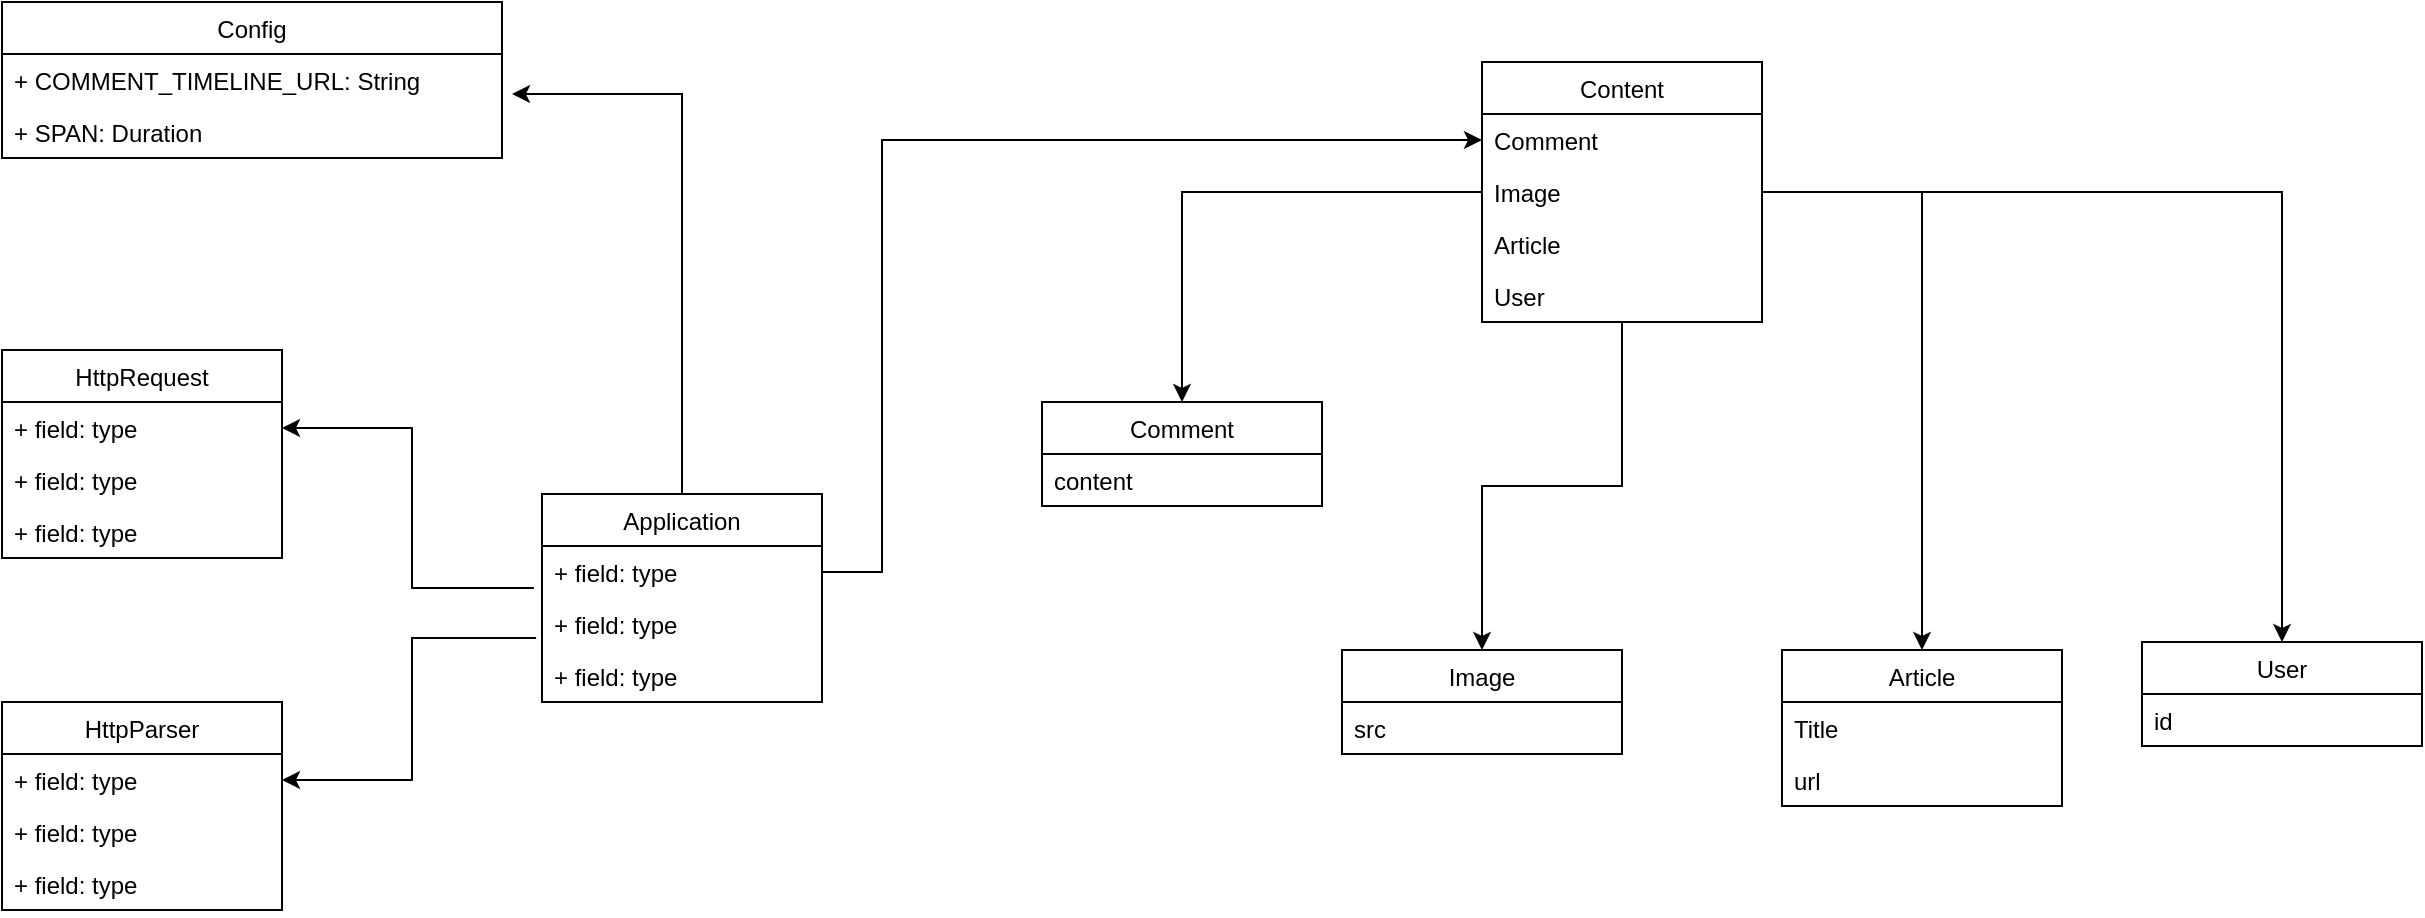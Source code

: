 <mxfile version="20.3.0" type="device"><diagram id="__ODvJQt5nC0kvdn8f0h" name="ページ1"><mxGraphModel dx="864" dy="533" grid="1" gridSize="10" guides="1" tooltips="1" connect="1" arrows="1" fold="1" page="1" pageScale="1" pageWidth="1654" pageHeight="2336" math="0" shadow="0"><root><mxCell id="0"/><mxCell id="1" parent="0"/><mxCell id="sHaU1hGDwePTZCBr7m-u-2" value="HttpRequest" style="swimlane;fontStyle=0;childLayout=stackLayout;horizontal=1;startSize=26;fillColor=none;horizontalStack=0;resizeParent=1;resizeParentMax=0;resizeLast=0;collapsible=1;marginBottom=0;" parent="1" vertex="1"><mxGeometry x="90" y="204" width="140" height="104" as="geometry"/></mxCell><mxCell id="sHaU1hGDwePTZCBr7m-u-3" value="+ field: type" style="text;strokeColor=none;fillColor=none;align=left;verticalAlign=top;spacingLeft=4;spacingRight=4;overflow=hidden;rotatable=0;points=[[0,0.5],[1,0.5]];portConstraint=eastwest;" parent="sHaU1hGDwePTZCBr7m-u-2" vertex="1"><mxGeometry y="26" width="140" height="26" as="geometry"/></mxCell><mxCell id="sHaU1hGDwePTZCBr7m-u-4" value="+ field: type" style="text;strokeColor=none;fillColor=none;align=left;verticalAlign=top;spacingLeft=4;spacingRight=4;overflow=hidden;rotatable=0;points=[[0,0.5],[1,0.5]];portConstraint=eastwest;" parent="sHaU1hGDwePTZCBr7m-u-2" vertex="1"><mxGeometry y="52" width="140" height="26" as="geometry"/></mxCell><mxCell id="sHaU1hGDwePTZCBr7m-u-5" value="+ field: type" style="text;strokeColor=none;fillColor=none;align=left;verticalAlign=top;spacingLeft=4;spacingRight=4;overflow=hidden;rotatable=0;points=[[0,0.5],[1,0.5]];portConstraint=eastwest;" parent="sHaU1hGDwePTZCBr7m-u-2" vertex="1"><mxGeometry y="78" width="140" height="26" as="geometry"/></mxCell><mxCell id="sHaU1hGDwePTZCBr7m-u-6" value="HttpParser" style="swimlane;fontStyle=0;childLayout=stackLayout;horizontal=1;startSize=26;fillColor=none;horizontalStack=0;resizeParent=1;resizeParentMax=0;resizeLast=0;collapsible=1;marginBottom=0;" parent="1" vertex="1"><mxGeometry x="90" y="380" width="140" height="104" as="geometry"/></mxCell><mxCell id="sHaU1hGDwePTZCBr7m-u-7" value="+ field: type" style="text;strokeColor=none;fillColor=none;align=left;verticalAlign=top;spacingLeft=4;spacingRight=4;overflow=hidden;rotatable=0;points=[[0,0.5],[1,0.5]];portConstraint=eastwest;" parent="sHaU1hGDwePTZCBr7m-u-6" vertex="1"><mxGeometry y="26" width="140" height="26" as="geometry"/></mxCell><mxCell id="sHaU1hGDwePTZCBr7m-u-8" value="+ field: type" style="text;strokeColor=none;fillColor=none;align=left;verticalAlign=top;spacingLeft=4;spacingRight=4;overflow=hidden;rotatable=0;points=[[0,0.5],[1,0.5]];portConstraint=eastwest;" parent="sHaU1hGDwePTZCBr7m-u-6" vertex="1"><mxGeometry y="52" width="140" height="26" as="geometry"/></mxCell><mxCell id="sHaU1hGDwePTZCBr7m-u-9" value="+ field: type" style="text;strokeColor=none;fillColor=none;align=left;verticalAlign=top;spacingLeft=4;spacingRight=4;overflow=hidden;rotatable=0;points=[[0,0.5],[1,0.5]];portConstraint=eastwest;" parent="sHaU1hGDwePTZCBr7m-u-6" vertex="1"><mxGeometry y="78" width="140" height="26" as="geometry"/></mxCell><mxCell id="sHaU1hGDwePTZCBr7m-u-26" value="" style="edgeStyle=orthogonalEdgeStyle;rounded=0;orthogonalLoop=1;jettySize=auto;html=1;" parent="1" source="sHaU1hGDwePTZCBr7m-u-18" target="sHaU1hGDwePTZCBr7m-u-22" edge="1"><mxGeometry relative="1" as="geometry"/></mxCell><mxCell id="sHaU1hGDwePTZCBr7m-u-32" value="" style="edgeStyle=orthogonalEdgeStyle;rounded=0;orthogonalLoop=1;jettySize=auto;html=1;" parent="1" source="sHaU1hGDwePTZCBr7m-u-18" target="sHaU1hGDwePTZCBr7m-u-28" edge="1"><mxGeometry relative="1" as="geometry"/></mxCell><mxCell id="sHaU1hGDwePTZCBr7m-u-38" value="" style="edgeStyle=orthogonalEdgeStyle;rounded=0;orthogonalLoop=1;jettySize=auto;html=1;" parent="1" source="sHaU1hGDwePTZCBr7m-u-18" target="sHaU1hGDwePTZCBr7m-u-34" edge="1"><mxGeometry relative="1" as="geometry"/></mxCell><mxCell id="sHaU1hGDwePTZCBr7m-u-43" value="" style="edgeStyle=orthogonalEdgeStyle;rounded=0;orthogonalLoop=1;jettySize=auto;html=1;" parent="1" source="sHaU1hGDwePTZCBr7m-u-18" target="sHaU1hGDwePTZCBr7m-u-39" edge="1"><mxGeometry relative="1" as="geometry"/></mxCell><mxCell id="sHaU1hGDwePTZCBr7m-u-18" value="Content" style="swimlane;fontStyle=0;childLayout=stackLayout;horizontal=1;startSize=26;fillColor=none;horizontalStack=0;resizeParent=1;resizeParentMax=0;resizeLast=0;collapsible=1;marginBottom=0;" parent="1" vertex="1"><mxGeometry x="830" y="60" width="140" height="130" as="geometry"/></mxCell><mxCell id="sHaU1hGDwePTZCBr7m-u-19" value="Comment" style="text;strokeColor=none;fillColor=none;align=left;verticalAlign=top;spacingLeft=4;spacingRight=4;overflow=hidden;rotatable=0;points=[[0,0.5],[1,0.5]];portConstraint=eastwest;" parent="sHaU1hGDwePTZCBr7m-u-18" vertex="1"><mxGeometry y="26" width="140" height="26" as="geometry"/></mxCell><mxCell id="sHaU1hGDwePTZCBr7m-u-20" value="Image" style="text;strokeColor=none;fillColor=none;align=left;verticalAlign=top;spacingLeft=4;spacingRight=4;overflow=hidden;rotatable=0;points=[[0,0.5],[1,0.5]];portConstraint=eastwest;" parent="sHaU1hGDwePTZCBr7m-u-18" vertex="1"><mxGeometry y="52" width="140" height="26" as="geometry"/></mxCell><mxCell id="sHaU1hGDwePTZCBr7m-u-21" value="Article" style="text;strokeColor=none;fillColor=none;align=left;verticalAlign=top;spacingLeft=4;spacingRight=4;overflow=hidden;rotatable=0;points=[[0,0.5],[1,0.5]];portConstraint=eastwest;" parent="sHaU1hGDwePTZCBr7m-u-18" vertex="1"><mxGeometry y="78" width="140" height="26" as="geometry"/></mxCell><mxCell id="sHaU1hGDwePTZCBr7m-u-45" value="User" style="text;strokeColor=none;fillColor=none;align=left;verticalAlign=top;spacingLeft=4;spacingRight=4;overflow=hidden;rotatable=0;points=[[0,0.5],[1,0.5]];portConstraint=eastwest;" parent="sHaU1hGDwePTZCBr7m-u-18" vertex="1"><mxGeometry y="104" width="140" height="26" as="geometry"/></mxCell><mxCell id="sHaU1hGDwePTZCBr7m-u-22" value="Article" style="swimlane;fontStyle=0;childLayout=stackLayout;horizontal=1;startSize=26;fillColor=none;horizontalStack=0;resizeParent=1;resizeParentMax=0;resizeLast=0;collapsible=1;marginBottom=0;" parent="1" vertex="1"><mxGeometry x="980" y="354" width="140" height="78" as="geometry"/></mxCell><mxCell id="sHaU1hGDwePTZCBr7m-u-23" value="Title" style="text;strokeColor=none;fillColor=none;align=left;verticalAlign=top;spacingLeft=4;spacingRight=4;overflow=hidden;rotatable=0;points=[[0,0.5],[1,0.5]];portConstraint=eastwest;" parent="sHaU1hGDwePTZCBr7m-u-22" vertex="1"><mxGeometry y="26" width="140" height="26" as="geometry"/></mxCell><mxCell id="sHaU1hGDwePTZCBr7m-u-24" value="url" style="text;strokeColor=none;fillColor=none;align=left;verticalAlign=top;spacingLeft=4;spacingRight=4;overflow=hidden;rotatable=0;points=[[0,0.5],[1,0.5]];portConstraint=eastwest;" parent="sHaU1hGDwePTZCBr7m-u-22" vertex="1"><mxGeometry y="52" width="140" height="26" as="geometry"/></mxCell><mxCell id="sHaU1hGDwePTZCBr7m-u-28" value="Image" style="swimlane;fontStyle=0;childLayout=stackLayout;horizontal=1;startSize=26;fillColor=none;horizontalStack=0;resizeParent=1;resizeParentMax=0;resizeLast=0;collapsible=1;marginBottom=0;" parent="1" vertex="1"><mxGeometry x="760" y="354" width="140" height="52" as="geometry"/></mxCell><mxCell id="sHaU1hGDwePTZCBr7m-u-29" value="src" style="text;strokeColor=none;fillColor=none;align=left;verticalAlign=top;spacingLeft=4;spacingRight=4;overflow=hidden;rotatable=0;points=[[0,0.5],[1,0.5]];portConstraint=eastwest;" parent="sHaU1hGDwePTZCBr7m-u-28" vertex="1"><mxGeometry y="26" width="140" height="26" as="geometry"/></mxCell><mxCell id="sHaU1hGDwePTZCBr7m-u-34" value="Comment" style="swimlane;fontStyle=0;childLayout=stackLayout;horizontal=1;startSize=26;fillColor=none;horizontalStack=0;resizeParent=1;resizeParentMax=0;resizeLast=0;collapsible=1;marginBottom=0;" parent="1" vertex="1"><mxGeometry x="610" y="230" width="140" height="52" as="geometry"/></mxCell><mxCell id="sHaU1hGDwePTZCBr7m-u-35" value="content" style="text;strokeColor=none;fillColor=none;align=left;verticalAlign=top;spacingLeft=4;spacingRight=4;overflow=hidden;rotatable=0;points=[[0,0.5],[1,0.5]];portConstraint=eastwest;" parent="sHaU1hGDwePTZCBr7m-u-34" vertex="1"><mxGeometry y="26" width="140" height="26" as="geometry"/></mxCell><mxCell id="sHaU1hGDwePTZCBr7m-u-39" value="User" style="swimlane;fontStyle=0;childLayout=stackLayout;horizontal=1;startSize=26;fillColor=none;horizontalStack=0;resizeParent=1;resizeParentMax=0;resizeLast=0;collapsible=1;marginBottom=0;" parent="1" vertex="1"><mxGeometry x="1160" y="350" width="140" height="52" as="geometry"/></mxCell><mxCell id="sHaU1hGDwePTZCBr7m-u-40" value="id" style="text;strokeColor=none;fillColor=none;align=left;verticalAlign=top;spacingLeft=4;spacingRight=4;overflow=hidden;rotatable=0;points=[[0,0.5],[1,0.5]];portConstraint=eastwest;" parent="sHaU1hGDwePTZCBr7m-u-39" vertex="1"><mxGeometry y="26" width="140" height="26" as="geometry"/></mxCell><mxCell id="sHaU1hGDwePTZCBr7m-u-47" value="Config" style="swimlane;fontStyle=0;childLayout=stackLayout;horizontal=1;startSize=26;fillColor=none;horizontalStack=0;resizeParent=1;resizeParentMax=0;resizeLast=0;collapsible=1;marginBottom=0;" parent="1" vertex="1"><mxGeometry x="90" y="30" width="250" height="78" as="geometry"/></mxCell><mxCell id="sHaU1hGDwePTZCBr7m-u-48" value="+ COMMENT_TIMELINE_URL: String" style="text;strokeColor=none;fillColor=none;align=left;verticalAlign=top;spacingLeft=4;spacingRight=4;overflow=hidden;rotatable=0;points=[[0,0.5],[1,0.5]];portConstraint=eastwest;" parent="sHaU1hGDwePTZCBr7m-u-47" vertex="1"><mxGeometry y="26" width="250" height="26" as="geometry"/></mxCell><mxCell id="sHaU1hGDwePTZCBr7m-u-49" value="+ SPAN: Duration" style="text;strokeColor=none;fillColor=none;align=left;verticalAlign=top;spacingLeft=4;spacingRight=4;overflow=hidden;rotatable=0;points=[[0,0.5],[1,0.5]];portConstraint=eastwest;" parent="sHaU1hGDwePTZCBr7m-u-47" vertex="1"><mxGeometry y="52" width="250" height="26" as="geometry"/></mxCell><mxCell id="sHaU1hGDwePTZCBr7m-u-52" value="Application" style="swimlane;fontStyle=0;childLayout=stackLayout;horizontal=1;startSize=26;fillColor=none;horizontalStack=0;resizeParent=1;resizeParentMax=0;resizeLast=0;collapsible=1;marginBottom=0;" parent="1" vertex="1"><mxGeometry x="360" y="276" width="140" height="104" as="geometry"/></mxCell><mxCell id="sHaU1hGDwePTZCBr7m-u-53" value="+ field: type" style="text;strokeColor=none;fillColor=none;align=left;verticalAlign=top;spacingLeft=4;spacingRight=4;overflow=hidden;rotatable=0;points=[[0,0.5],[1,0.5]];portConstraint=eastwest;" parent="sHaU1hGDwePTZCBr7m-u-52" vertex="1"><mxGeometry y="26" width="140" height="26" as="geometry"/></mxCell><mxCell id="sHaU1hGDwePTZCBr7m-u-54" value="+ field: type" style="text;strokeColor=none;fillColor=none;align=left;verticalAlign=top;spacingLeft=4;spacingRight=4;overflow=hidden;rotatable=0;points=[[0,0.5],[1,0.5]];portConstraint=eastwest;" parent="sHaU1hGDwePTZCBr7m-u-52" vertex="1"><mxGeometry y="52" width="140" height="26" as="geometry"/></mxCell><mxCell id="sHaU1hGDwePTZCBr7m-u-55" value="+ field: type" style="text;strokeColor=none;fillColor=none;align=left;verticalAlign=top;spacingLeft=4;spacingRight=4;overflow=hidden;rotatable=0;points=[[0,0.5],[1,0.5]];portConstraint=eastwest;" parent="sHaU1hGDwePTZCBr7m-u-52" vertex="1"><mxGeometry y="78" width="140" height="26" as="geometry"/></mxCell><mxCell id="sHaU1hGDwePTZCBr7m-u-56" value="" style="edgeStyle=orthogonalEdgeStyle;rounded=0;orthogonalLoop=1;jettySize=auto;html=1;exitX=0.5;exitY=0;exitDx=0;exitDy=0;entryX=1.02;entryY=0.769;entryDx=0;entryDy=0;entryPerimeter=0;" parent="1" source="sHaU1hGDwePTZCBr7m-u-52" target="sHaU1hGDwePTZCBr7m-u-48" edge="1"><mxGeometry relative="1" as="geometry"><mxPoint x="440" y="190" as="sourcePoint"/><mxPoint x="290" y="295" as="targetPoint"/></mxGeometry></mxCell><mxCell id="sHaU1hGDwePTZCBr7m-u-57" value="" style="edgeStyle=orthogonalEdgeStyle;rounded=0;orthogonalLoop=1;jettySize=auto;html=1;exitX=-0.029;exitY=0.808;exitDx=0;exitDy=0;entryX=1;entryY=0.5;entryDx=0;entryDy=0;exitPerimeter=0;" parent="1" source="sHaU1hGDwePTZCBr7m-u-53" target="sHaU1hGDwePTZCBr7m-u-3" edge="1"><mxGeometry relative="1" as="geometry"><mxPoint x="375" y="350.01" as="sourcePoint"/><mxPoint x="290" y="150.004" as="targetPoint"/></mxGeometry></mxCell><mxCell id="sHaU1hGDwePTZCBr7m-u-58" value="" style="edgeStyle=orthogonalEdgeStyle;rounded=0;orthogonalLoop=1;jettySize=auto;html=1;exitX=-0.021;exitY=0.769;exitDx=0;exitDy=0;entryX=1;entryY=0.5;entryDx=0;entryDy=0;exitPerimeter=0;" parent="1" source="sHaU1hGDwePTZCBr7m-u-54" target="sHaU1hGDwePTZCBr7m-u-7" edge="1"><mxGeometry relative="1" as="geometry"><mxPoint x="365.94" y="333.008" as="sourcePoint"/><mxPoint x="240" y="253" as="targetPoint"/></mxGeometry></mxCell><mxCell id="sHaU1hGDwePTZCBr7m-u-59" value="" style="edgeStyle=orthogonalEdgeStyle;rounded=0;orthogonalLoop=1;jettySize=auto;html=1;exitX=1;exitY=0.5;exitDx=0;exitDy=0;entryX=0;entryY=0.5;entryDx=0;entryDy=0;" parent="1" source="sHaU1hGDwePTZCBr7m-u-53" target="sHaU1hGDwePTZCBr7m-u-19" edge="1"><mxGeometry relative="1" as="geometry"><mxPoint x="565" y="250.01" as="sourcePoint"/><mxPoint x="480" y="50.004" as="targetPoint"/><Array as="points"><mxPoint x="530" y="315"/><mxPoint x="530" y="99"/></Array></mxGeometry></mxCell></root></mxGraphModel></diagram></mxfile>